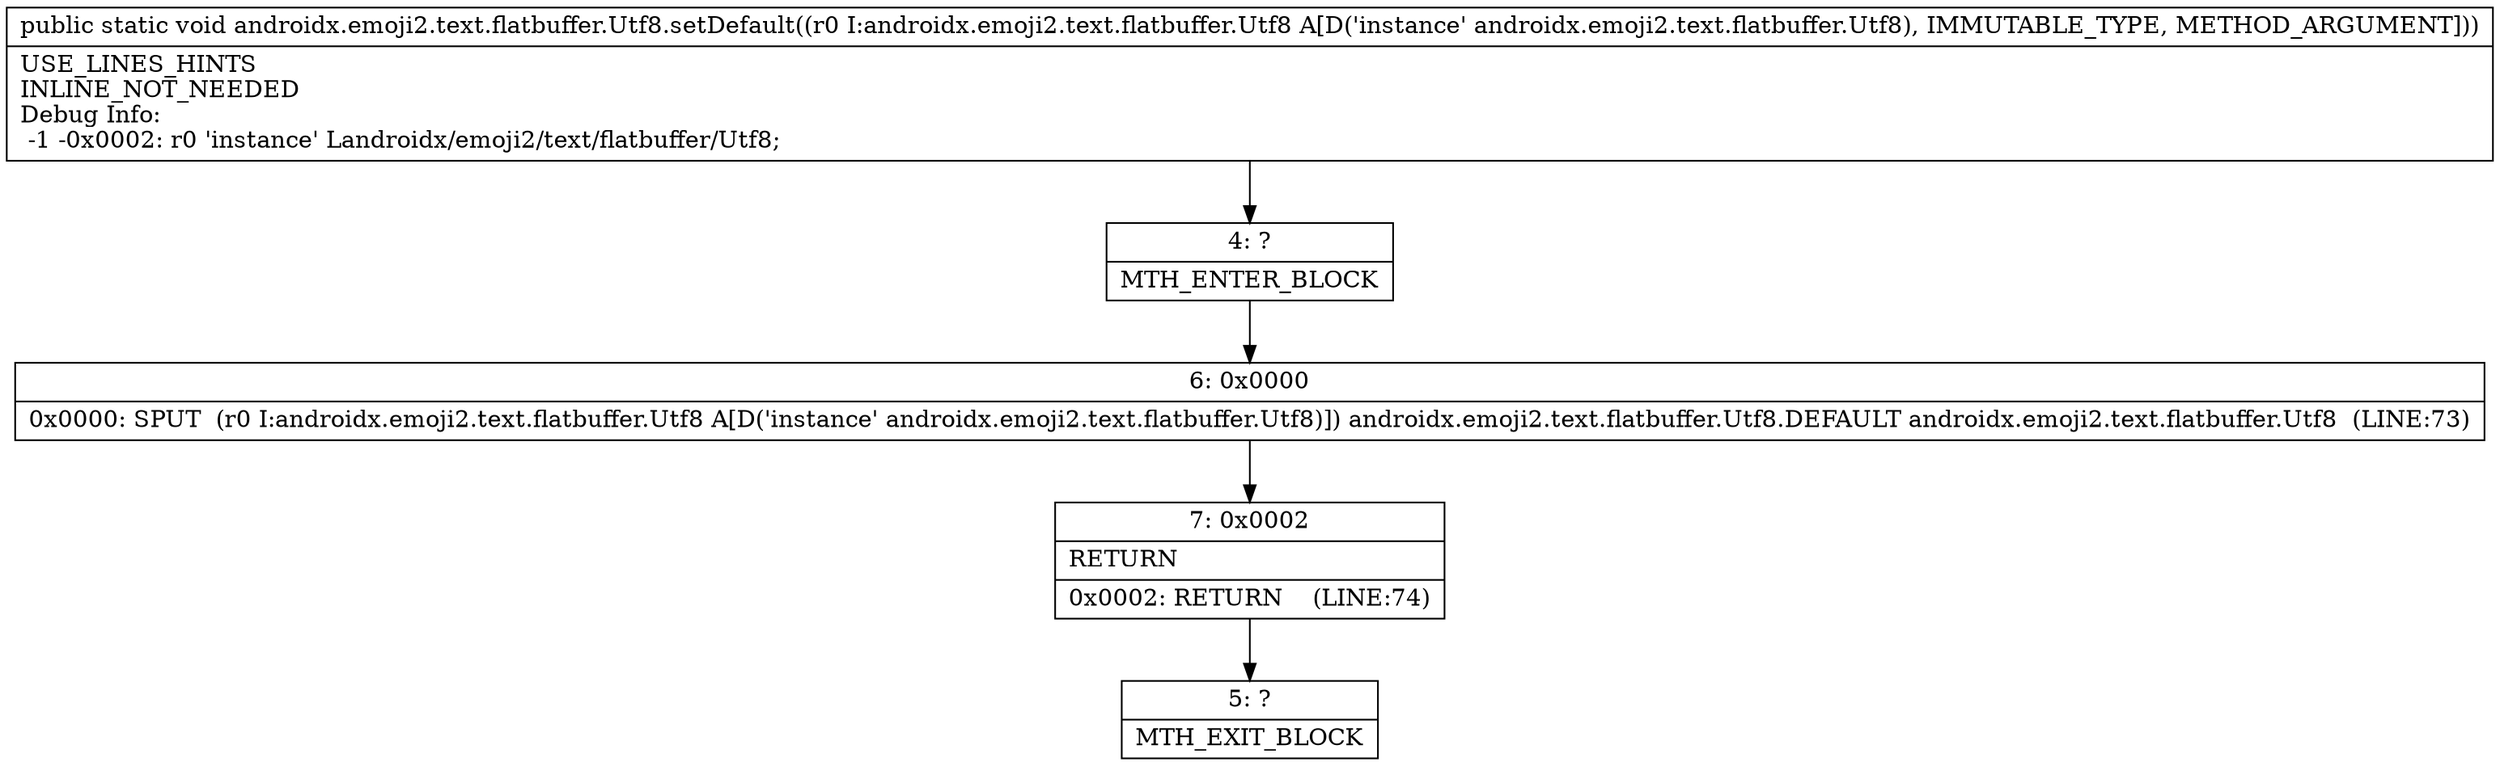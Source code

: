 digraph "CFG forandroidx.emoji2.text.flatbuffer.Utf8.setDefault(Landroidx\/emoji2\/text\/flatbuffer\/Utf8;)V" {
Node_4 [shape=record,label="{4\:\ ?|MTH_ENTER_BLOCK\l}"];
Node_6 [shape=record,label="{6\:\ 0x0000|0x0000: SPUT  (r0 I:androidx.emoji2.text.flatbuffer.Utf8 A[D('instance' androidx.emoji2.text.flatbuffer.Utf8)]) androidx.emoji2.text.flatbuffer.Utf8.DEFAULT androidx.emoji2.text.flatbuffer.Utf8  (LINE:73)\l}"];
Node_7 [shape=record,label="{7\:\ 0x0002|RETURN\l|0x0002: RETURN    (LINE:74)\l}"];
Node_5 [shape=record,label="{5\:\ ?|MTH_EXIT_BLOCK\l}"];
MethodNode[shape=record,label="{public static void androidx.emoji2.text.flatbuffer.Utf8.setDefault((r0 I:androidx.emoji2.text.flatbuffer.Utf8 A[D('instance' androidx.emoji2.text.flatbuffer.Utf8), IMMUTABLE_TYPE, METHOD_ARGUMENT]))  | USE_LINES_HINTS\lINLINE_NOT_NEEDED\lDebug Info:\l  \-1 \-0x0002: r0 'instance' Landroidx\/emoji2\/text\/flatbuffer\/Utf8;\l}"];
MethodNode -> Node_4;Node_4 -> Node_6;
Node_6 -> Node_7;
Node_7 -> Node_5;
}

